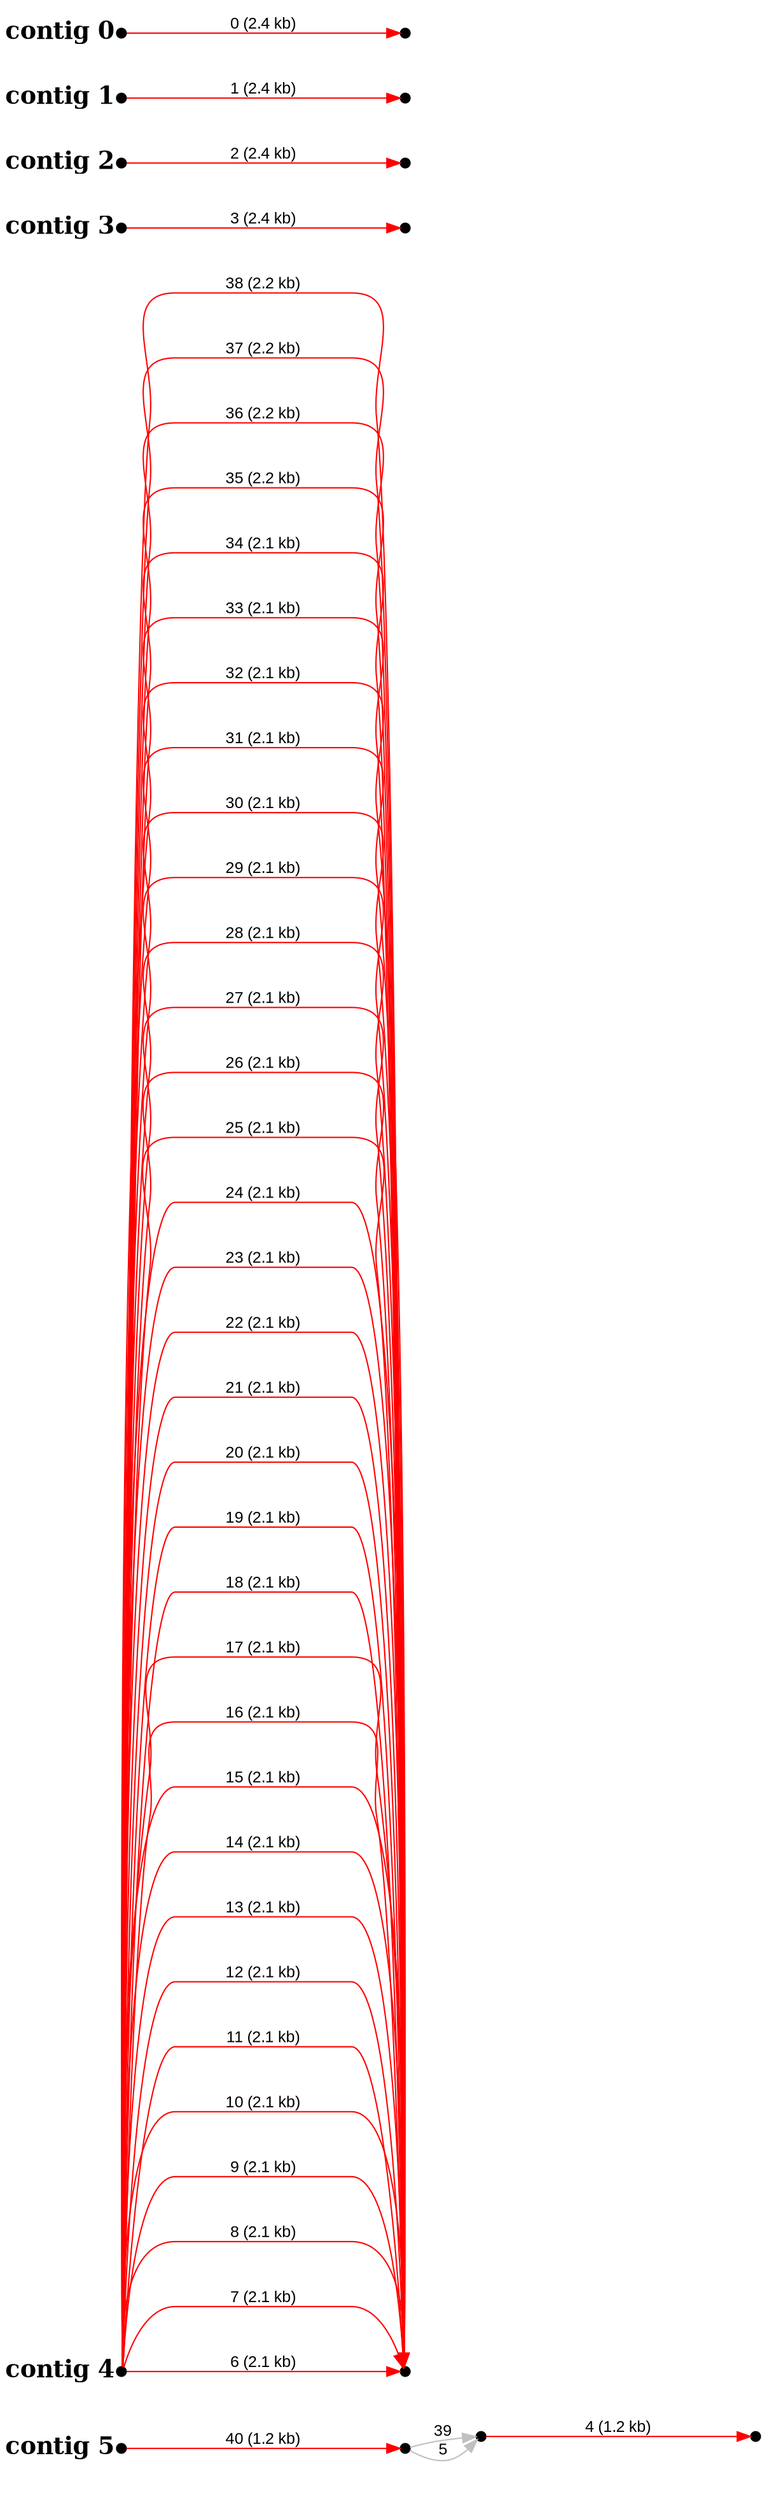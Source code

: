 digraph G {

node [width=0.1,height=0.1,fontsize=10,shape=point];
edge [fontsize=12,penwidth=1,arrowsize=1,fontname=Arial];
margin=1.0;
rankdir=LR;
labeljust=l;
margin=0;

subgraph cluster5 {
color=white;
11 -> 10 [minlen=4,color=red,label="4 (1.2 kb)"];
12 -> 11 [minlen=1,color=gray,label="5"];
12 -> 11 [minlen=1,color=gray,label="39"];
13 -> 12 [minlen=4,color=red,label="40 (1.2 kb)",taillabel="contig 5",labelangle=180,weight=10000,labeldistance=5,labelfontsize=18,labelfontname="Times-Bold"];
}

subgraph cluster4 {
color=white;
9 -> 8 [minlen=4,color=red,label="6 (2.1 kb)",taillabel="contig 4",labelangle=180,weight=10000,labeldistance=5,labelfontsize=18,labelfontname="Times-Bold"];
9 -> 8 [minlen=4,color=red,label="7 (2.1 kb)"];
9 -> 8 [minlen=4,color=red,label="8 (2.1 kb)"];
9 -> 8 [minlen=4,color=red,label="9 (2.1 kb)"];
9 -> 8 [minlen=4,color=red,label="10 (2.1 kb)"];
9 -> 8 [minlen=4,color=red,label="11 (2.1 kb)"];
9 -> 8 [minlen=4,color=red,label="12 (2.1 kb)"];
9 -> 8 [minlen=4,color=red,label="13 (2.1 kb)"];
9 -> 8 [minlen=4,color=red,label="14 (2.1 kb)"];
9 -> 8 [minlen=4,color=red,label="15 (2.1 kb)"];
9 -> 8 [minlen=4,color=red,label="16 (2.1 kb)"];
9 -> 8 [minlen=4,color=red,label="17 (2.1 kb)"];
9 -> 8 [minlen=4,color=red,label="18 (2.1 kb)"];
9 -> 8 [minlen=4,color=red,label="19 (2.1 kb)"];
9 -> 8 [minlen=4,color=red,label="20 (2.1 kb)"];
9 -> 8 [minlen=4,color=red,label="21 (2.1 kb)"];
9 -> 8 [minlen=4,color=red,label="22 (2.1 kb)"];
9 -> 8 [minlen=4,color=red,label="23 (2.1 kb)"];
9 -> 8 [minlen=4,color=red,label="24 (2.1 kb)"];
9 -> 8 [minlen=4,color=red,label="25 (2.1 kb)"];
9 -> 8 [minlen=4,color=red,label="26 (2.1 kb)"];
9 -> 8 [minlen=4,color=red,label="27 (2.1 kb)"];
9 -> 8 [minlen=4,color=red,label="28 (2.1 kb)"];
9 -> 8 [minlen=4,color=red,label="29 (2.1 kb)"];
9 -> 8 [minlen=4,color=red,label="30 (2.1 kb)"];
9 -> 8 [minlen=4,color=red,label="31 (2.1 kb)"];
9 -> 8 [minlen=4,color=red,label="32 (2.1 kb)"];
9 -> 8 [minlen=4,color=red,label="33 (2.1 kb)"];
9 -> 8 [minlen=4,color=red,label="34 (2.1 kb)"];
9 -> 8 [minlen=4,color=red,label="35 (2.2 kb)"];
9 -> 8 [minlen=4,color=red,label="36 (2.2 kb)"];
9 -> 8 [minlen=4,color=red,label="37 (2.2 kb)"];
9 -> 8 [minlen=4,color=red,label="38 (2.2 kb)"];
}

subgraph cluster3 {
color=white;
6 -> 7 [minlen=4,color=red,label="3 (2.4 kb)",taillabel="contig 3",labelangle=180,weight=10000,labeldistance=5,labelfontsize=18,labelfontname="Times-Bold"];
}

subgraph cluster2 {
color=white;
4 -> 5 [minlen=4,color=red,label="2 (2.4 kb)",taillabel="contig 2",labelangle=180,weight=10000,labeldistance=5,labelfontsize=18,labelfontname="Times-Bold"];
}

subgraph cluster1 {
color=white;
2 -> 3 [minlen=4,color=red,label="1 (2.4 kb)",taillabel="contig 1",labelangle=180,weight=10000,labeldistance=5,labelfontsize=18,labelfontname="Times-Bold"];
}

subgraph cluster0 {
color=white;
0 -> 1 [minlen=4,color=red,label="0 (2.4 kb)",taillabel="contig 0",labelangle=180,weight=10000,labeldistance=5,labelfontsize=18,labelfontname="Times-Bold"];
}

}
#done
